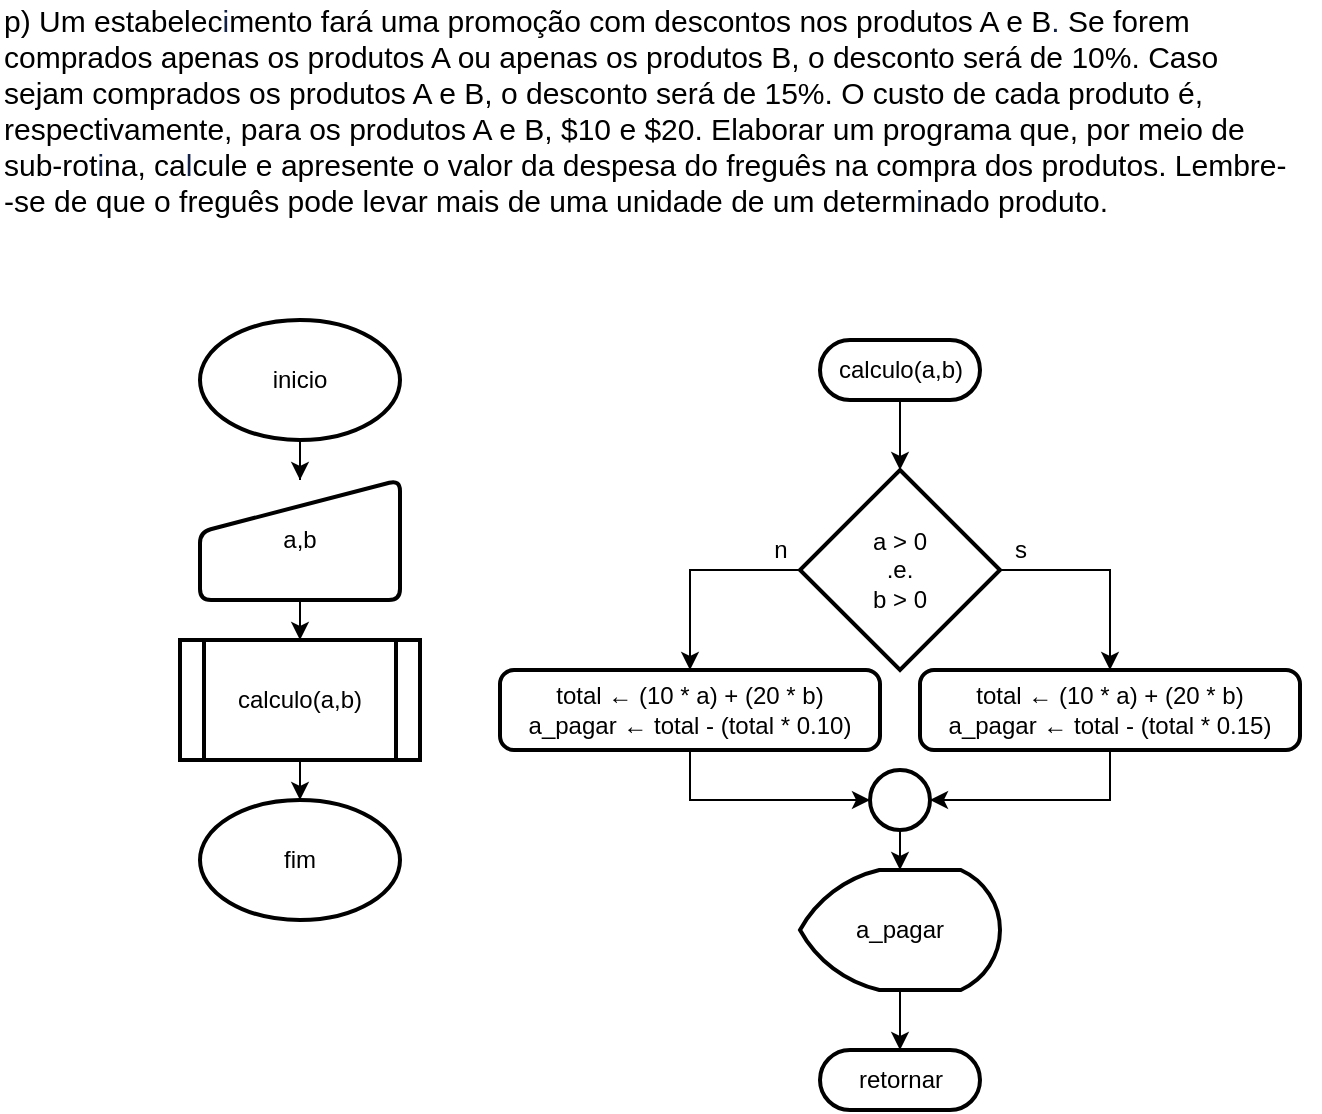 <mxfile version="19.0.3" type="device"><diagram id="IavDX3Aw83AQb0hkBMC3" name="Página-1"><mxGraphModel dx="1422" dy="865" grid="1" gridSize="10" guides="1" tooltips="1" connect="1" arrows="1" fold="1" page="1" pageScale="1" pageWidth="827" pageHeight="1169" math="0" shadow="0"><root><mxCell id="0"/><mxCell id="1" parent="0"/><mxCell id="6i1VVr0gQc9I48PIV95b-1" value="&lt;span class=&quot;fontstyle0&quot; style=&quot;font-size: 15px;&quot;&gt;p) Um estabelec&lt;/span&gt;&lt;span style=&quot;color: rgb(17, 33, 71); font-size: 15px;&quot; class=&quot;fontstyle0&quot;&gt;i&lt;/span&gt;&lt;span class=&quot;fontstyle0&quot; style=&quot;font-size: 15px;&quot;&gt;mento fará uma promoção com descontos nos produtos A e B&lt;/span&gt;&lt;span style=&quot;color: rgb(17, 33, 71); font-size: 15px;&quot; class=&quot;fontstyle0&quot;&gt;. &lt;/span&gt;&lt;span class=&quot;fontstyle0&quot; style=&quot;font-size: 15px;&quot;&gt;Se forem&lt;br style=&quot;font-size: 15px;&quot;&gt;comprados apenas os produtos A ou apenas os produtos B, o desconto será de 10%&lt;/span&gt;&lt;span class=&quot;fontstyle2&quot; style=&quot;font-size: 15px;&quot;&gt;. &lt;/span&gt;&lt;span class=&quot;fontstyle0&quot; style=&quot;font-size: 15px;&quot;&gt;Caso&lt;br style=&quot;font-size: 15px;&quot;&gt;sejam comprados os produtos A e B, o desconto será de 15%. O custo de cada produto é,&lt;br style=&quot;font-size: 15px;&quot;&gt;respectivamente, para os produtos A e B, $10 e $20. Elaborar um programa que, por meio de&lt;br style=&quot;font-size: 15px;&quot;&gt;sub-rot&lt;/span&gt;&lt;span style=&quot;color: rgb(17, 33, 71); font-size: 15px;&quot; class=&quot;fontstyle0&quot;&gt;i&lt;/span&gt;&lt;span class=&quot;fontstyle0&quot; style=&quot;font-size: 15px;&quot;&gt;na, ca&lt;/span&gt;&lt;span style=&quot;color: rgb(17, 33, 71); font-size: 15px;&quot; class=&quot;fontstyle0&quot;&gt;l&lt;/span&gt;&lt;span class=&quot;fontstyle0&quot; style=&quot;font-size: 15px;&quot;&gt;cule e apresente o valor da despesa do freguês na compra dos produtos. Lembre-&lt;br style=&quot;font-size: 15px;&quot;&gt;-se de que o freguês pode levar mais de uma unidade de um determ&lt;/span&gt;&lt;span style=&quot;color: rgb(17, 33, 71); font-size: 15px;&quot; class=&quot;fontstyle0&quot;&gt;i&lt;/span&gt;&lt;span class=&quot;fontstyle0&quot; style=&quot;font-size: 15px;&quot;&gt;nado produto.&lt;/span&gt; " style="text;html=1;align=left;verticalAlign=middle;resizable=0;points=[];autosize=1;strokeColor=none;fillColor=none;fontSize=15;" parent="1" vertex="1"><mxGeometry width="660" height="110" as="geometry"/></mxCell><mxCell id="jeOi_lKTSqKqiO4yIvEl-1" value="retornar" style="html=1;dashed=0;whitespace=wrap;shape=mxgraph.dfd.start;strokeWidth=2;" vertex="1" parent="1"><mxGeometry x="410" y="525" width="80" height="30" as="geometry"/></mxCell><mxCell id="jeOi_lKTSqKqiO4yIvEl-14" value="" style="edgeStyle=orthogonalEdgeStyle;rounded=0;orthogonalLoop=1;jettySize=auto;html=1;" edge="1" parent="1" source="jeOi_lKTSqKqiO4yIvEl-2" target="jeOi_lKTSqKqiO4yIvEl-8"><mxGeometry relative="1" as="geometry"/></mxCell><mxCell id="jeOi_lKTSqKqiO4yIvEl-2" value="calculo(a,b)" style="html=1;dashed=0;whitespace=wrap;shape=mxgraph.dfd.start;strokeWidth=2;" vertex="1" parent="1"><mxGeometry x="410" y="170" width="80" height="30" as="geometry"/></mxCell><mxCell id="jeOi_lKTSqKqiO4yIvEl-3" value="fim" style="strokeWidth=2;html=1;shape=mxgraph.flowchart.start_1;whiteSpace=wrap;" vertex="1" parent="1"><mxGeometry x="100" y="400" width="100" height="60" as="geometry"/></mxCell><mxCell id="jeOi_lKTSqKqiO4yIvEl-21" value="" style="edgeStyle=orthogonalEdgeStyle;rounded=0;orthogonalLoop=1;jettySize=auto;html=1;" edge="1" parent="1" source="jeOi_lKTSqKqiO4yIvEl-4" target="jeOi_lKTSqKqiO4yIvEl-5"><mxGeometry relative="1" as="geometry"/></mxCell><mxCell id="jeOi_lKTSqKqiO4yIvEl-4" value="inicio" style="strokeWidth=2;html=1;shape=mxgraph.flowchart.start_1;whiteSpace=wrap;" vertex="1" parent="1"><mxGeometry x="100" y="160" width="100" height="60" as="geometry"/></mxCell><mxCell id="jeOi_lKTSqKqiO4yIvEl-23" value="" style="edgeStyle=orthogonalEdgeStyle;rounded=0;orthogonalLoop=1;jettySize=auto;html=1;" edge="1" parent="1" source="jeOi_lKTSqKqiO4yIvEl-5" target="jeOi_lKTSqKqiO4yIvEl-22"><mxGeometry relative="1" as="geometry"/></mxCell><mxCell id="jeOi_lKTSqKqiO4yIvEl-5" value="a,b" style="html=1;strokeWidth=2;shape=manualInput;whiteSpace=wrap;rounded=1;size=26;arcSize=11;" vertex="1" parent="1"><mxGeometry x="100" y="240" width="100" height="60" as="geometry"/></mxCell><mxCell id="jeOi_lKTSqKqiO4yIvEl-20" value="" style="edgeStyle=orthogonalEdgeStyle;rounded=0;orthogonalLoop=1;jettySize=auto;html=1;" edge="1" parent="1" source="jeOi_lKTSqKqiO4yIvEl-6" target="jeOi_lKTSqKqiO4yIvEl-1"><mxGeometry relative="1" as="geometry"/></mxCell><mxCell id="jeOi_lKTSqKqiO4yIvEl-6" value="a_pagar" style="strokeWidth=2;html=1;shape=mxgraph.flowchart.display;whiteSpace=wrap;" vertex="1" parent="1"><mxGeometry x="400" y="435" width="100" height="60" as="geometry"/></mxCell><mxCell id="jeOi_lKTSqKqiO4yIvEl-16" style="edgeStyle=orthogonalEdgeStyle;rounded=0;orthogonalLoop=1;jettySize=auto;html=1;exitX=0.5;exitY=1;exitDx=0;exitDy=0;entryX=1;entryY=0.5;entryDx=0;entryDy=0;entryPerimeter=0;" edge="1" parent="1" source="jeOi_lKTSqKqiO4yIvEl-7" target="jeOi_lKTSqKqiO4yIvEl-15"><mxGeometry relative="1" as="geometry"/></mxCell><mxCell id="jeOi_lKTSqKqiO4yIvEl-7" value="total ← (10 * a) + (20 * b)&lt;br&gt;a_pagar ← total - (total * 0.15)" style="rounded=1;whiteSpace=wrap;html=1;absoluteArcSize=1;arcSize=14;strokeWidth=2;" vertex="1" parent="1"><mxGeometry x="460" y="335" width="190" height="40" as="geometry"/></mxCell><mxCell id="jeOi_lKTSqKqiO4yIvEl-9" style="edgeStyle=orthogonalEdgeStyle;rounded=0;orthogonalLoop=1;jettySize=auto;html=1;exitX=1;exitY=0.5;exitDx=0;exitDy=0;exitPerimeter=0;" edge="1" parent="1" source="jeOi_lKTSqKqiO4yIvEl-8" target="jeOi_lKTSqKqiO4yIvEl-7"><mxGeometry relative="1" as="geometry"/></mxCell><mxCell id="jeOi_lKTSqKqiO4yIvEl-11" style="edgeStyle=orthogonalEdgeStyle;rounded=0;orthogonalLoop=1;jettySize=auto;html=1;exitX=0;exitY=0.5;exitDx=0;exitDy=0;exitPerimeter=0;" edge="1" parent="1" source="jeOi_lKTSqKqiO4yIvEl-8" target="jeOi_lKTSqKqiO4yIvEl-10"><mxGeometry relative="1" as="geometry"/></mxCell><mxCell id="jeOi_lKTSqKqiO4yIvEl-8" value="a &amp;gt; 0&lt;br&gt;.e.&lt;br&gt;b &amp;gt; 0" style="strokeWidth=2;html=1;shape=mxgraph.flowchart.decision;whiteSpace=wrap;" vertex="1" parent="1"><mxGeometry x="400" y="235" width="100" height="100" as="geometry"/></mxCell><mxCell id="jeOi_lKTSqKqiO4yIvEl-17" style="edgeStyle=orthogonalEdgeStyle;rounded=0;orthogonalLoop=1;jettySize=auto;html=1;exitX=0.5;exitY=1;exitDx=0;exitDy=0;entryX=0;entryY=0.5;entryDx=0;entryDy=0;entryPerimeter=0;" edge="1" parent="1" source="jeOi_lKTSqKqiO4yIvEl-10" target="jeOi_lKTSqKqiO4yIvEl-15"><mxGeometry relative="1" as="geometry"/></mxCell><mxCell id="jeOi_lKTSqKqiO4yIvEl-10" value="total ← (10 * a) + (20 * b)&lt;br&gt;a_pagar ← total - (total * 0.10)" style="rounded=1;whiteSpace=wrap;html=1;absoluteArcSize=1;arcSize=14;strokeWidth=2;" vertex="1" parent="1"><mxGeometry x="250" y="335" width="190" height="40" as="geometry"/></mxCell><mxCell id="jeOi_lKTSqKqiO4yIvEl-12" value="s" style="text;html=1;align=center;verticalAlign=middle;resizable=0;points=[];autosize=1;strokeColor=none;fillColor=none;" vertex="1" parent="1"><mxGeometry x="500" y="265" width="20" height="20" as="geometry"/></mxCell><mxCell id="jeOi_lKTSqKqiO4yIvEl-13" value="n" style="text;html=1;align=center;verticalAlign=middle;resizable=0;points=[];autosize=1;strokeColor=none;fillColor=none;" vertex="1" parent="1"><mxGeometry x="380" y="265" width="20" height="20" as="geometry"/></mxCell><mxCell id="jeOi_lKTSqKqiO4yIvEl-18" value="" style="edgeStyle=orthogonalEdgeStyle;rounded=0;orthogonalLoop=1;jettySize=auto;html=1;" edge="1" parent="1" source="jeOi_lKTSqKqiO4yIvEl-15" target="jeOi_lKTSqKqiO4yIvEl-6"><mxGeometry relative="1" as="geometry"/></mxCell><mxCell id="jeOi_lKTSqKqiO4yIvEl-15" value="" style="verticalLabelPosition=bottom;verticalAlign=top;html=1;shape=mxgraph.flowchart.on-page_reference;strokeWidth=2;" vertex="1" parent="1"><mxGeometry x="435" y="385" width="30" height="30" as="geometry"/></mxCell><mxCell id="jeOi_lKTSqKqiO4yIvEl-24" value="" style="edgeStyle=orthogonalEdgeStyle;rounded=0;orthogonalLoop=1;jettySize=auto;html=1;" edge="1" parent="1" source="jeOi_lKTSqKqiO4yIvEl-22" target="jeOi_lKTSqKqiO4yIvEl-3"><mxGeometry relative="1" as="geometry"/></mxCell><mxCell id="jeOi_lKTSqKqiO4yIvEl-22" value="calculo(a,b)" style="shape=process;whiteSpace=wrap;html=1;backgroundOutline=1;strokeWidth=2;rounded=1;arcSize=0;" vertex="1" parent="1"><mxGeometry x="90" y="320" width="120" height="60" as="geometry"/></mxCell></root></mxGraphModel></diagram></mxfile>